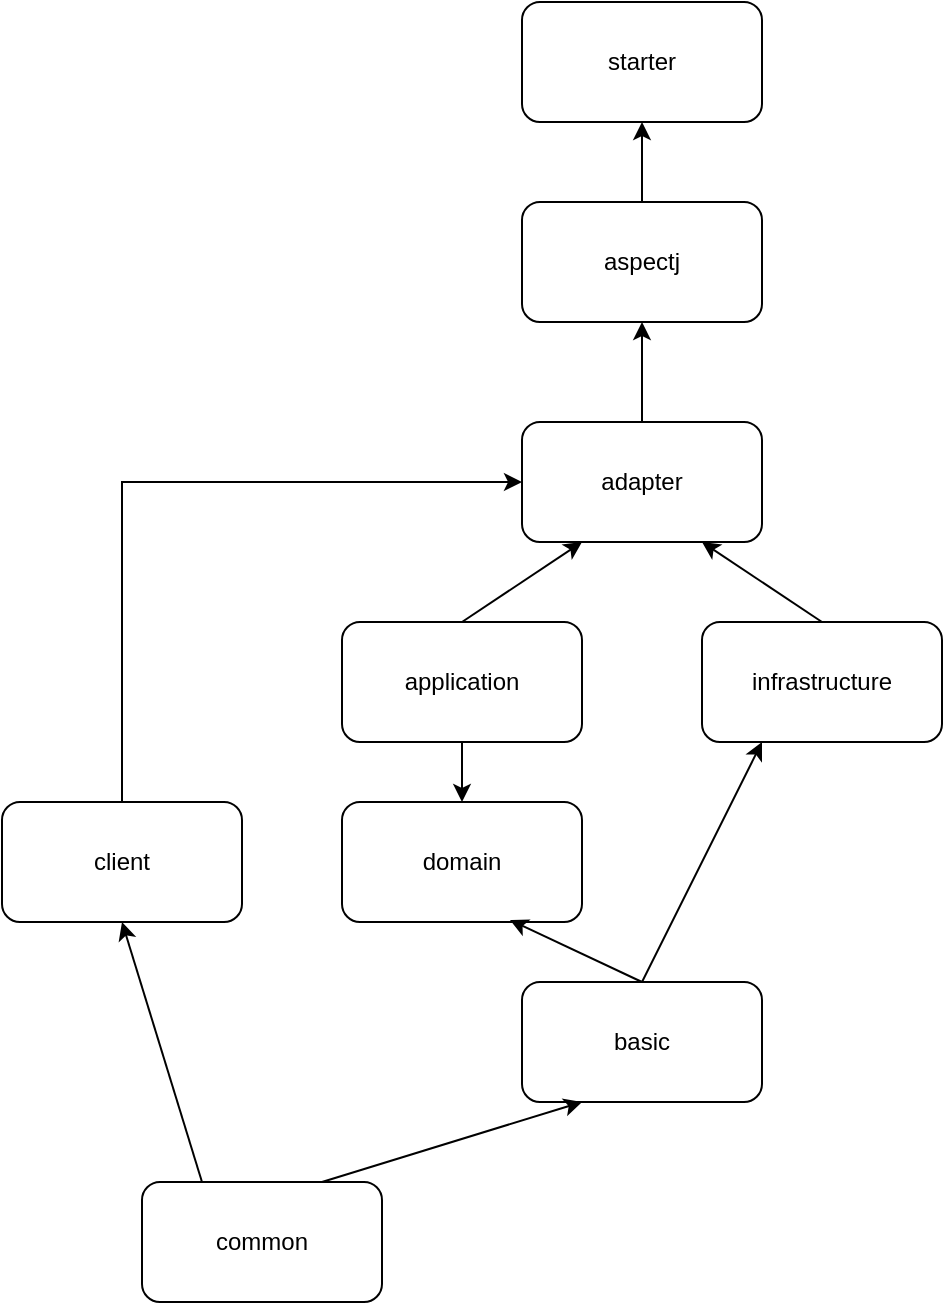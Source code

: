 <mxfile version="20.5.3" type="embed" pages="2"><diagram id="_Z26KuHFKtAP501Jzn5v" name="Page-1"><mxGraphModel dx="593" dy="1718" grid="1" gridSize="10" guides="1" tooltips="1" connect="1" arrows="1" fold="1" page="1" pageScale="1" pageWidth="827" pageHeight="1169" math="0" shadow="0"><root><mxCell id="0"/><mxCell id="1" parent="0"/><mxCell id="3GqrKqht87loaUVbR90r-3" value="" style="edgeStyle=orthogonalEdgeStyle;rounded=0;orthogonalLoop=1;jettySize=auto;html=1;" parent="1" source="3GqrKqht87loaUVbR90r-1" target="3GqrKqht87loaUVbR90r-2" edge="1"><mxGeometry relative="1" as="geometry"/></mxCell><mxCell id="3GqrKqht87loaUVbR90r-1" value="application" style="rounded=1;whiteSpace=wrap;html=1;" parent="1" vertex="1"><mxGeometry x="220" y="200" width="120" height="60" as="geometry"/></mxCell><mxCell id="3GqrKqht87loaUVbR90r-2" value="domain" style="rounded=1;whiteSpace=wrap;html=1;" parent="1" vertex="1"><mxGeometry x="220" y="290" width="120" height="60" as="geometry"/></mxCell><mxCell id="3GqrKqht87loaUVbR90r-4" value="adapter" style="rounded=1;whiteSpace=wrap;html=1;" parent="1" vertex="1"><mxGeometry x="310" y="100" width="120" height="60" as="geometry"/></mxCell><mxCell id="3GqrKqht87loaUVbR90r-5" value="" style="endArrow=classic;html=1;rounded=0;entryX=0.25;entryY=1;entryDx=0;entryDy=0;" parent="1" target="3GqrKqht87loaUVbR90r-4" edge="1"><mxGeometry width="50" height="50" relative="1" as="geometry"><mxPoint x="280" y="200" as="sourcePoint"/><mxPoint x="370" y="160" as="targetPoint"/></mxGeometry></mxCell><mxCell id="3GqrKqht87loaUVbR90r-6" value="infrastructure" style="rounded=1;whiteSpace=wrap;html=1;" parent="1" vertex="1"><mxGeometry x="400" y="200" width="120" height="60" as="geometry"/></mxCell><mxCell id="3GqrKqht87loaUVbR90r-7" value="" style="endArrow=classic;html=1;rounded=0;entryX=0.75;entryY=1;entryDx=0;entryDy=0;exitX=0.5;exitY=0;exitDx=0;exitDy=0;" parent="1" source="3GqrKqht87loaUVbR90r-6" target="3GqrKqht87loaUVbR90r-4" edge="1"><mxGeometry width="50" height="50" relative="1" as="geometry"><mxPoint x="510" y="330" as="sourcePoint"/><mxPoint x="380" y="330" as="targetPoint"/></mxGeometry></mxCell><mxCell id="3GqrKqht87loaUVbR90r-8" value="basic" style="rounded=1;whiteSpace=wrap;html=1;" parent="1" vertex="1"><mxGeometry x="310" y="380" width="120" height="60" as="geometry"/></mxCell><mxCell id="3GqrKqht87loaUVbR90r-9" value="" style="endArrow=classic;html=1;rounded=0;entryX=0.7;entryY=0.983;entryDx=0;entryDy=0;entryPerimeter=0;exitX=0.5;exitY=0;exitDx=0;exitDy=0;" parent="1" source="3GqrKqht87loaUVbR90r-8" target="3GqrKqht87loaUVbR90r-2" edge="1"><mxGeometry width="50" height="50" relative="1" as="geometry"><mxPoint x="190" y="470" as="sourcePoint"/><mxPoint x="240" y="420" as="targetPoint"/></mxGeometry></mxCell><mxCell id="3GqrKqht87loaUVbR90r-10" value="" style="endArrow=classic;html=1;rounded=0;exitX=0.5;exitY=0;exitDx=0;exitDy=0;entryX=0.25;entryY=1;entryDx=0;entryDy=0;" parent="1" source="3GqrKqht87loaUVbR90r-8" target="3GqrKqht87loaUVbR90r-6" edge="1"><mxGeometry width="50" height="50" relative="1" as="geometry"><mxPoint x="530" y="280" as="sourcePoint"/><mxPoint x="580" y="230" as="targetPoint"/></mxGeometry></mxCell><mxCell id="3GqrKqht87loaUVbR90r-11" value="client" style="rounded=1;whiteSpace=wrap;html=1;" parent="1" vertex="1"><mxGeometry x="50" y="290" width="120" height="60" as="geometry"/></mxCell><mxCell id="3GqrKqht87loaUVbR90r-12" value="" style="endArrow=classic;html=1;rounded=0;entryX=0;entryY=0.5;entryDx=0;entryDy=0;exitX=0.5;exitY=0;exitDx=0;exitDy=0;" parent="1" source="3GqrKqht87loaUVbR90r-11" target="3GqrKqht87loaUVbR90r-4" edge="1"><mxGeometry width="50" height="50" relative="1" as="geometry"><mxPoint x="70" y="300" as="sourcePoint"/><mxPoint x="120" y="250" as="targetPoint"/><Array as="points"><mxPoint x="110" y="130"/></Array></mxGeometry></mxCell><mxCell id="3GqrKqht87loaUVbR90r-13" value="" style="endArrow=classic;html=1;rounded=0;exitX=0.25;exitY=0;exitDx=0;exitDy=0;entryX=0.5;entryY=1;entryDx=0;entryDy=0;" parent="1" source="3GqrKqht87loaUVbR90r-14" target="3GqrKqht87loaUVbR90r-11" edge="1"><mxGeometry width="50" height="50" relative="1" as="geometry"><mxPoint x="90" y="480" as="sourcePoint"/><mxPoint x="140" y="430" as="targetPoint"/></mxGeometry></mxCell><mxCell id="3GqrKqht87loaUVbR90r-14" value="common" style="rounded=1;whiteSpace=wrap;html=1;" parent="1" vertex="1"><mxGeometry x="120" y="480" width="120" height="60" as="geometry"/></mxCell><mxCell id="3GqrKqht87loaUVbR90r-15" value="" style="endArrow=classic;html=1;rounded=0;entryX=0.25;entryY=1;entryDx=0;entryDy=0;exitX=0.75;exitY=0;exitDx=0;exitDy=0;" parent="1" source="3GqrKqht87loaUVbR90r-14" target="3GqrKqht87loaUVbR90r-8" edge="1"><mxGeometry width="50" height="50" relative="1" as="geometry"><mxPoint x="290" y="520" as="sourcePoint"/><mxPoint x="340" y="470" as="targetPoint"/></mxGeometry></mxCell><mxCell id="3" value="" style="edgeStyle=orthogonalEdgeStyle;rounded=0;orthogonalLoop=1;jettySize=auto;html=1;" parent="1" source="4" target="5" edge="1"><mxGeometry relative="1" as="geometry"/></mxCell><mxCell id="4" value="aspectj" style="rounded=1;whiteSpace=wrap;html=1;" parent="1" vertex="1"><mxGeometry x="310" y="-10" width="120" height="60" as="geometry"/></mxCell><mxCell id="5" value="starter" style="rounded=1;whiteSpace=wrap;html=1;" parent="1" vertex="1"><mxGeometry x="310" y="-110" width="120" height="60" as="geometry"/></mxCell><mxCell id="6" value="" style="edgeStyle=orthogonalEdgeStyle;rounded=0;orthogonalLoop=1;jettySize=auto;html=1;exitX=0.5;exitY=0;exitDx=0;exitDy=0;" parent="1" source="3GqrKqht87loaUVbR90r-4" edge="1"><mxGeometry relative="1" as="geometry"><mxPoint x="380" as="sourcePoint"/><mxPoint x="370" y="50" as="targetPoint"/></mxGeometry></mxCell></root></mxGraphModel></diagram><diagram id="47IBcKULD_5l7LhlH-Ec" name="Page-2"><mxGraphModel dx="1114" dy="549" grid="1" gridSize="10" guides="1" tooltips="1" connect="1" arrows="1" fold="1" page="1" pageScale="1" pageWidth="850" pageHeight="1100" math="0" shadow="0"><root><mxCell id="0"/><mxCell id="1" parent="0"/><mxCell id="jDEXYgaGeJS_ahB3zwSS-7" style="edgeStyle=orthogonalEdgeStyle;rounded=0;orthogonalLoop=1;jettySize=auto;html=1;entryX=0;entryY=0.5;entryDx=0;entryDy=0;" edge="1" parent="1" source="jDEXYgaGeJS_ahB3zwSS-5" target="jDEXYgaGeJS_ahB3zwSS-6"><mxGeometry relative="1" as="geometry"/></mxCell><mxCell id="jDEXYgaGeJS_ahB3zwSS-5" value="请求入口" style="ellipse;whiteSpace=wrap;html=1;aspect=fixed;" vertex="1" parent="1"><mxGeometry x="50" y="210" width="80" height="80" as="geometry"/></mxCell><mxCell id="jDEXYgaGeJS_ahB3zwSS-9" style="edgeStyle=orthogonalEdgeStyle;rounded=0;orthogonalLoop=1;jettySize=auto;html=1;entryX=0;entryY=0.5;entryDx=0;entryDy=0;" edge="1" parent="1" source="jDEXYgaGeJS_ahB3zwSS-6" target="jDEXYgaGeJS_ahB3zwSS-8"><mxGeometry relative="1" as="geometry"/></mxCell><mxCell id="jDEXYgaGeJS_ahB3zwSS-6" value="一堆业务逻辑代码" style="rounded=1;whiteSpace=wrap;html=1;" vertex="1" parent="1"><mxGeometry x="220" y="220" width="120" height="60" as="geometry"/></mxCell><mxCell id="jDEXYgaGeJS_ahB3zwSS-11" style="edgeStyle=orthogonalEdgeStyle;rounded=0;orthogonalLoop=1;jettySize=auto;html=1;" edge="1" parent="1" source="jDEXYgaGeJS_ahB3zwSS-8" target="jDEXYgaGeJS_ahB3zwSS-10"><mxGeometry relative="1" as="geometry"/></mxCell><mxCell id="jDEXYgaGeJS_ahB3zwSS-8" value="修改数据库记录A" style="rounded=1;whiteSpace=wrap;html=1;" vertex="1" parent="1"><mxGeometry x="400" y="220" width="120" height="60" as="geometry"/></mxCell><mxCell id="jDEXYgaGeJS_ahB3zwSS-25" value="" style="edgeStyle=orthogonalEdgeStyle;rounded=0;orthogonalLoop=1;jettySize=auto;html=1;" edge="1" parent="1" source="jDEXYgaGeJS_ahB3zwSS-10" target="jDEXYgaGeJS_ahB3zwSS-23"><mxGeometry relative="1" as="geometry"/></mxCell><mxCell id="jDEXYgaGeJS_ahB3zwSS-10" value="又一堆业务逻辑代码" style="rounded=1;whiteSpace=wrap;html=1;" vertex="1" parent="1"><mxGeometry x="590" y="220" width="120" height="60" as="geometry"/></mxCell><mxCell id="jDEXYgaGeJS_ahB3zwSS-12" value="准备修改数据库记录B，发现有事情不太对，需要整体回滚&lt;br&gt;&lt;br&gt;&lt;br&gt;抛异常，回滚" style="rounded=1;whiteSpace=wrap;html=1;" vertex="1" parent="1"><mxGeometry x="760" y="310" width="120" height="120" as="geometry"/></mxCell><mxCell id="jDEXYgaGeJS_ahB3zwSS-14" style="edgeStyle=orthogonalEdgeStyle;rounded=0;orthogonalLoop=1;jettySize=auto;html=1;entryX=0;entryY=0.5;entryDx=0;entryDy=0;" edge="1" parent="1" source="jDEXYgaGeJS_ahB3zwSS-15" target="jDEXYgaGeJS_ahB3zwSS-17"><mxGeometry relative="1" as="geometry"/></mxCell><mxCell id="jDEXYgaGeJS_ahB3zwSS-15" value="请求入口" style="ellipse;whiteSpace=wrap;html=1;aspect=fixed;" vertex="1" parent="1"><mxGeometry x="50" y="550" width="80" height="80" as="geometry"/></mxCell><mxCell id="jDEXYgaGeJS_ahB3zwSS-16" style="edgeStyle=orthogonalEdgeStyle;rounded=0;orthogonalLoop=1;jettySize=auto;html=1;entryX=0;entryY=0.5;entryDx=0;entryDy=0;" edge="1" parent="1" source="jDEXYgaGeJS_ahB3zwSS-17" target="jDEXYgaGeJS_ahB3zwSS-19"><mxGeometry relative="1" as="geometry"/></mxCell><mxCell id="jDEXYgaGeJS_ahB3zwSS-17" value="一堆业务逻辑代码" style="rounded=1;whiteSpace=wrap;html=1;" vertex="1" parent="1"><mxGeometry x="220" y="560" width="120" height="60" as="geometry"/></mxCell><mxCell id="jDEXYgaGeJS_ahB3zwSS-18" style="edgeStyle=orthogonalEdgeStyle;rounded=0;orthogonalLoop=1;jettySize=auto;html=1;" edge="1" parent="1" source="jDEXYgaGeJS_ahB3zwSS-19" target="jDEXYgaGeJS_ahB3zwSS-21"><mxGeometry relative="1" as="geometry"/></mxCell><mxCell id="jDEXYgaGeJS_ahB3zwSS-19" value="只在内存中修改" style="rounded=1;whiteSpace=wrap;html=1;" vertex="1" parent="1"><mxGeometry x="400" y="560" width="120" height="60" as="geometry"/></mxCell><mxCell id="jDEXYgaGeJS_ahB3zwSS-39" value="" style="edgeStyle=orthogonalEdgeStyle;rounded=0;orthogonalLoop=1;jettySize=auto;html=1;" edge="1" parent="1" source="jDEXYgaGeJS_ahB3zwSS-21" target="jDEXYgaGeJS_ahB3zwSS-35"><mxGeometry relative="1" as="geometry"/></mxCell><mxCell id="jDEXYgaGeJS_ahB3zwSS-21" value="又一堆业务逻辑代码" style="rounded=1;whiteSpace=wrap;html=1;" vertex="1" parent="1"><mxGeometry x="590" y="560" width="120" height="60" as="geometry"/></mxCell><mxCell id="jDEXYgaGeJS_ahB3zwSS-27" value="" style="edgeStyle=orthogonalEdgeStyle;rounded=0;orthogonalLoop=1;jettySize=auto;html=1;" edge="1" parent="1" source="jDEXYgaGeJS_ahB3zwSS-23" target="jDEXYgaGeJS_ahB3zwSS-26"><mxGeometry relative="1" as="geometry"/></mxCell><mxCell id="jDEXYgaGeJS_ahB3zwSS-28" value="" style="edgeStyle=orthogonalEdgeStyle;rounded=0;orthogonalLoop=1;jettySize=auto;html=1;" edge="1" parent="1" source="jDEXYgaGeJS_ahB3zwSS-23" target="jDEXYgaGeJS_ahB3zwSS-12"><mxGeometry relative="1" as="geometry"/></mxCell><mxCell id="jDEXYgaGeJS_ahB3zwSS-29" value="有问题" style="edgeLabel;html=1;align=center;verticalAlign=middle;resizable=0;points=[];" vertex="1" connectable="0" parent="jDEXYgaGeJS_ahB3zwSS-28"><mxGeometry x="-0.057" y="-3" relative="1" as="geometry"><mxPoint as="offset"/></mxGeometry></mxCell><mxCell id="jDEXYgaGeJS_ahB3zwSS-23" value="判断某个条件" style="rhombus;whiteSpace=wrap;html=1;" vertex="1" parent="1"><mxGeometry x="610" y="330" width="80" height="80" as="geometry"/></mxCell><mxCell id="jDEXYgaGeJS_ahB3zwSS-26" value="存储数据库记录B" style="rounded=1;whiteSpace=wrap;html=1;" vertex="1" parent="1"><mxGeometry x="590" y="460" width="120" height="50" as="geometry"/></mxCell><mxCell id="jDEXYgaGeJS_ahB3zwSS-30" value="没问题，继续" style="text;html=1;align=center;verticalAlign=middle;resizable=0;points=[];autosize=1;strokeColor=none;fillColor=none;" vertex="1" parent="1"><mxGeometry x="610" y="415" width="100" height="30" as="geometry"/></mxCell><mxCell id="jDEXYgaGeJS_ahB3zwSS-31" value="准备修改数据库记录B，发现有事情不太对，直接return，屁事没有，因为A没写库" style="rounded=1;whiteSpace=wrap;html=1;" vertex="1" parent="1"><mxGeometry x="760" y="660" width="120" height="120" as="geometry"/></mxCell><mxCell id="jDEXYgaGeJS_ahB3zwSS-32" value="" style="edgeStyle=orthogonalEdgeStyle;rounded=0;orthogonalLoop=1;jettySize=auto;html=1;" edge="1" parent="1" source="jDEXYgaGeJS_ahB3zwSS-35" target="jDEXYgaGeJS_ahB3zwSS-36"><mxGeometry relative="1" as="geometry"/></mxCell><mxCell id="jDEXYgaGeJS_ahB3zwSS-33" value="" style="edgeStyle=orthogonalEdgeStyle;rounded=0;orthogonalLoop=1;jettySize=auto;html=1;" edge="1" parent="1" source="jDEXYgaGeJS_ahB3zwSS-35" target="jDEXYgaGeJS_ahB3zwSS-31"><mxGeometry relative="1" as="geometry"/></mxCell><mxCell id="jDEXYgaGeJS_ahB3zwSS-34" value="有问题" style="edgeLabel;html=1;align=center;verticalAlign=middle;resizable=0;points=[];" vertex="1" connectable="0" parent="jDEXYgaGeJS_ahB3zwSS-33"><mxGeometry x="-0.057" y="-3" relative="1" as="geometry"><mxPoint as="offset"/></mxGeometry></mxCell><mxCell id="jDEXYgaGeJS_ahB3zwSS-35" value="判断某个条件" style="rhombus;whiteSpace=wrap;html=1;" vertex="1" parent="1"><mxGeometry x="610" y="680" width="80" height="80" as="geometry"/></mxCell><mxCell id="jDEXYgaGeJS_ahB3zwSS-36" value="A记录和B记录一起存库，批量操作，性能蹭蹭的" style="rounded=1;whiteSpace=wrap;html=1;" vertex="1" parent="1"><mxGeometry x="590" y="810" width="120" height="50" as="geometry"/></mxCell><mxCell id="jDEXYgaGeJS_ahB3zwSS-37" value="没问题，继续" style="text;html=1;align=center;verticalAlign=middle;resizable=0;points=[];autosize=1;strokeColor=none;fillColor=none;" vertex="1" parent="1"><mxGeometry x="610" y="765" width="100" height="30" as="geometry"/></mxCell><mxCell id="jDEXYgaGeJS_ahB3zwSS-40" style="edgeStyle=orthogonalEdgeStyle;rounded=0;orthogonalLoop=1;jettySize=auto;html=1;entryX=0;entryY=0.5;entryDx=0;entryDy=0;" edge="1" parent="1" source="jDEXYgaGeJS_ahB3zwSS-41" target="jDEXYgaGeJS_ahB3zwSS-43"><mxGeometry relative="1" as="geometry"/></mxCell><mxCell id="jDEXYgaGeJS_ahB3zwSS-41" value="请求入口" style="ellipse;whiteSpace=wrap;html=1;aspect=fixed;" vertex="1" parent="1"><mxGeometry x="50" y="930" width="80" height="80" as="geometry"/></mxCell><mxCell id="jDEXYgaGeJS_ahB3zwSS-42" style="edgeStyle=orthogonalEdgeStyle;rounded=0;orthogonalLoop=1;jettySize=auto;html=1;entryX=0;entryY=0.5;entryDx=0;entryDy=0;" edge="1" parent="1" source="jDEXYgaGeJS_ahB3zwSS-43" target="jDEXYgaGeJS_ahB3zwSS-45"><mxGeometry relative="1" as="geometry"/></mxCell><mxCell id="jDEXYgaGeJS_ahB3zwSS-43" value="一堆业务逻辑代码" style="rounded=1;whiteSpace=wrap;html=1;" vertex="1" parent="1"><mxGeometry x="220" y="940" width="120" height="60" as="geometry"/></mxCell><mxCell id="jDEXYgaGeJS_ahB3zwSS-44" style="edgeStyle=orthogonalEdgeStyle;rounded=0;orthogonalLoop=1;jettySize=auto;html=1;" edge="1" parent="1" source="jDEXYgaGeJS_ahB3zwSS-45" target="jDEXYgaGeJS_ahB3zwSS-47"><mxGeometry relative="1" as="geometry"/></mxCell><mxCell id="jDEXYgaGeJS_ahB3zwSS-45" value="只在内存中修改" style="rounded=1;whiteSpace=wrap;html=1;" vertex="1" parent="1"><mxGeometry x="400" y="940" width="120" height="60" as="geometry"/></mxCell><mxCell id="jDEXYgaGeJS_ahB3zwSS-47" value="又一堆业务逻辑代码" style="rounded=1;whiteSpace=wrap;html=1;" vertex="1" parent="1"><mxGeometry x="590" y="940" width="120" height="60" as="geometry"/></mxCell><mxCell id="jDEXYgaGeJS_ahB3zwSS-49" value="" style="edgeStyle=orthogonalEdgeStyle;rounded=0;orthogonalLoop=1;jettySize=auto;html=1;exitX=0.5;exitY=1;exitDx=0;exitDy=0;" edge="1" parent="1" source="jDEXYgaGeJS_ahB3zwSS-47" target="jDEXYgaGeJS_ahB3zwSS-53"><mxGeometry relative="1" as="geometry"><mxPoint x="650" y="1030" as="sourcePoint"/></mxGeometry></mxCell><mxCell id="jDEXYgaGeJS_ahB3zwSS-53" value="需要进行统计或者查找之类的sql操作，你会发现此时，查不到A的修改，因为还在内存里面啊" style="rounded=1;whiteSpace=wrap;html=1;" vertex="1" parent="1"><mxGeometry x="585" y="1100" width="130" height="80" as="geometry"/></mxCell></root></mxGraphModel></diagram></mxfile>